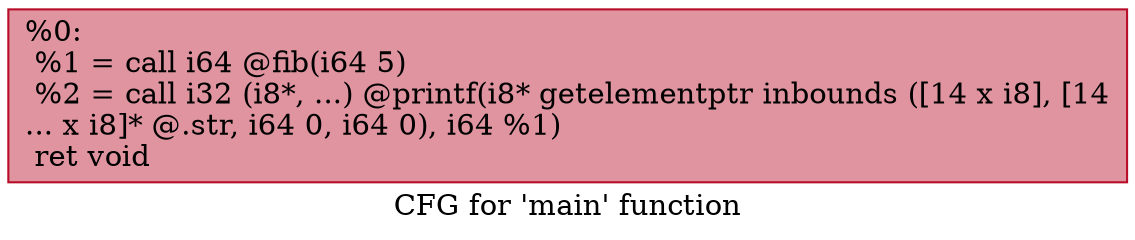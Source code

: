 digraph "CFG for 'main' function" {
	label="CFG for 'main' function";

	Node0x55d1fb98a640 [shape=record,color="#b70d28ff", style=filled, fillcolor="#b70d2870",label="{%0:\l  %1 = call i64 @fib(i64 5)\l  %2 = call i32 (i8*, ...) @printf(i8* getelementptr inbounds ([14 x i8], [14\l... x i8]* @.str, i64 0, i64 0), i64 %1)\l  ret void\l}"];
}
